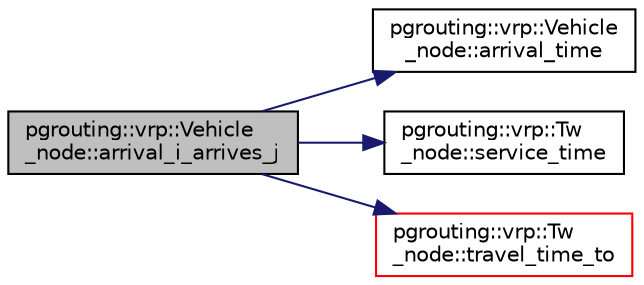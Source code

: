 digraph "pgrouting::vrp::Vehicle_node::arrival_i_arrives_j"
{
  edge [fontname="Helvetica",fontsize="10",labelfontname="Helvetica",labelfontsize="10"];
  node [fontname="Helvetica",fontsize="10",shape=record];
  rankdir="LR";
  Node6 [label="pgrouting::vrp::Vehicle\l_node::arrival_i_arrives_j",height=0.2,width=0.4,color="black", fillcolor="grey75", style="filled", fontcolor="black"];
  Node6 -> Node7 [color="midnightblue",fontsize="10",style="solid",fontname="Helvetica"];
  Node7 [label="pgrouting::vrp::Vehicle\l_node::arrival_time",height=0.2,width=0.4,color="black", fillcolor="white", style="filled",URL="$classpgrouting_1_1vrp_1_1Vehicle__node.html#a23d1cfd02e19e0283a6fd90db1e4703b",tooltip="Truck&#39;s arrival_time to this node. "];
  Node6 -> Node8 [color="midnightblue",fontsize="10",style="solid",fontname="Helvetica"];
  Node8 [label="pgrouting::vrp::Tw\l_node::service_time",height=0.2,width=0.4,color="black", fillcolor="white", style="filled",URL="$classpgrouting_1_1vrp_1_1Tw__node.html#a9f94f8b0ed3f6552e13780a7d548de7a",tooltip="Returns the service time for this node. "];
  Node6 -> Node9 [color="midnightblue",fontsize="10",style="solid",fontname="Helvetica"];
  Node9 [label="pgrouting::vrp::Tw\l_node::travel_time_to",height=0.2,width=0.4,color="red", fillcolor="white", style="filled",URL="$classpgrouting_1_1vrp_1_1Tw__node.html#a7e5b1bdfeb746da922a2863bfe7ae718",tooltip="time = distance / speed. "];
}
